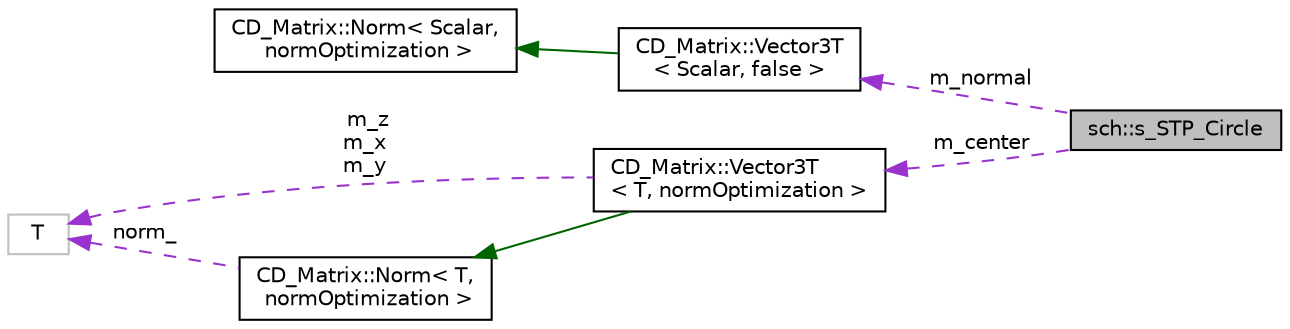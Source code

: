 digraph "sch::s_STP_Circle"
{
  edge [fontname="Helvetica",fontsize="10",labelfontname="Helvetica",labelfontsize="10"];
  node [fontname="Helvetica",fontsize="10",shape=record];
  rankdir="LR";
  Node1 [label="sch::s_STP_Circle",height=0.2,width=0.4,color="black", fillcolor="grey75", style="filled", fontcolor="black"];
  Node2 -> Node1 [dir="back",color="darkorchid3",fontsize="10",style="dashed",label=" m_normal" ,fontname="Helvetica"];
  Node2 [label="CD_Matrix::Vector3T\l\< Scalar, false \>",height=0.2,width=0.4,color="black", fillcolor="white", style="filled",URL="$structCD__Matrix_1_1Vector3T.html"];
  Node3 -> Node2 [dir="back",color="darkgreen",fontsize="10",style="solid",fontname="Helvetica"];
  Node3 [label="CD_Matrix::Norm\< Scalar,\l normOptimization \>",height=0.2,width=0.4,color="black", fillcolor="white", style="filled",URL="$structCD__Matrix_1_1Norm.html"];
  Node4 -> Node1 [dir="back",color="darkorchid3",fontsize="10",style="dashed",label=" m_center" ,fontname="Helvetica"];
  Node4 [label="CD_Matrix::Vector3T\l\< T, normOptimization \>",height=0.2,width=0.4,color="black", fillcolor="white", style="filled",URL="$structCD__Matrix_1_1Vector3T.html"];
  Node5 -> Node4 [dir="back",color="darkgreen",fontsize="10",style="solid",fontname="Helvetica"];
  Node5 [label="CD_Matrix::Norm\< T,\l normOptimization \>",height=0.2,width=0.4,color="black", fillcolor="white", style="filled",URL="$structCD__Matrix_1_1Norm.html"];
  Node6 -> Node5 [dir="back",color="darkorchid3",fontsize="10",style="dashed",label=" norm_" ,fontname="Helvetica"];
  Node6 [label="T",height=0.2,width=0.4,color="grey75", fillcolor="white", style="filled"];
  Node6 -> Node4 [dir="back",color="darkorchid3",fontsize="10",style="dashed",label=" m_z\nm_x\nm_y" ,fontname="Helvetica"];
}
